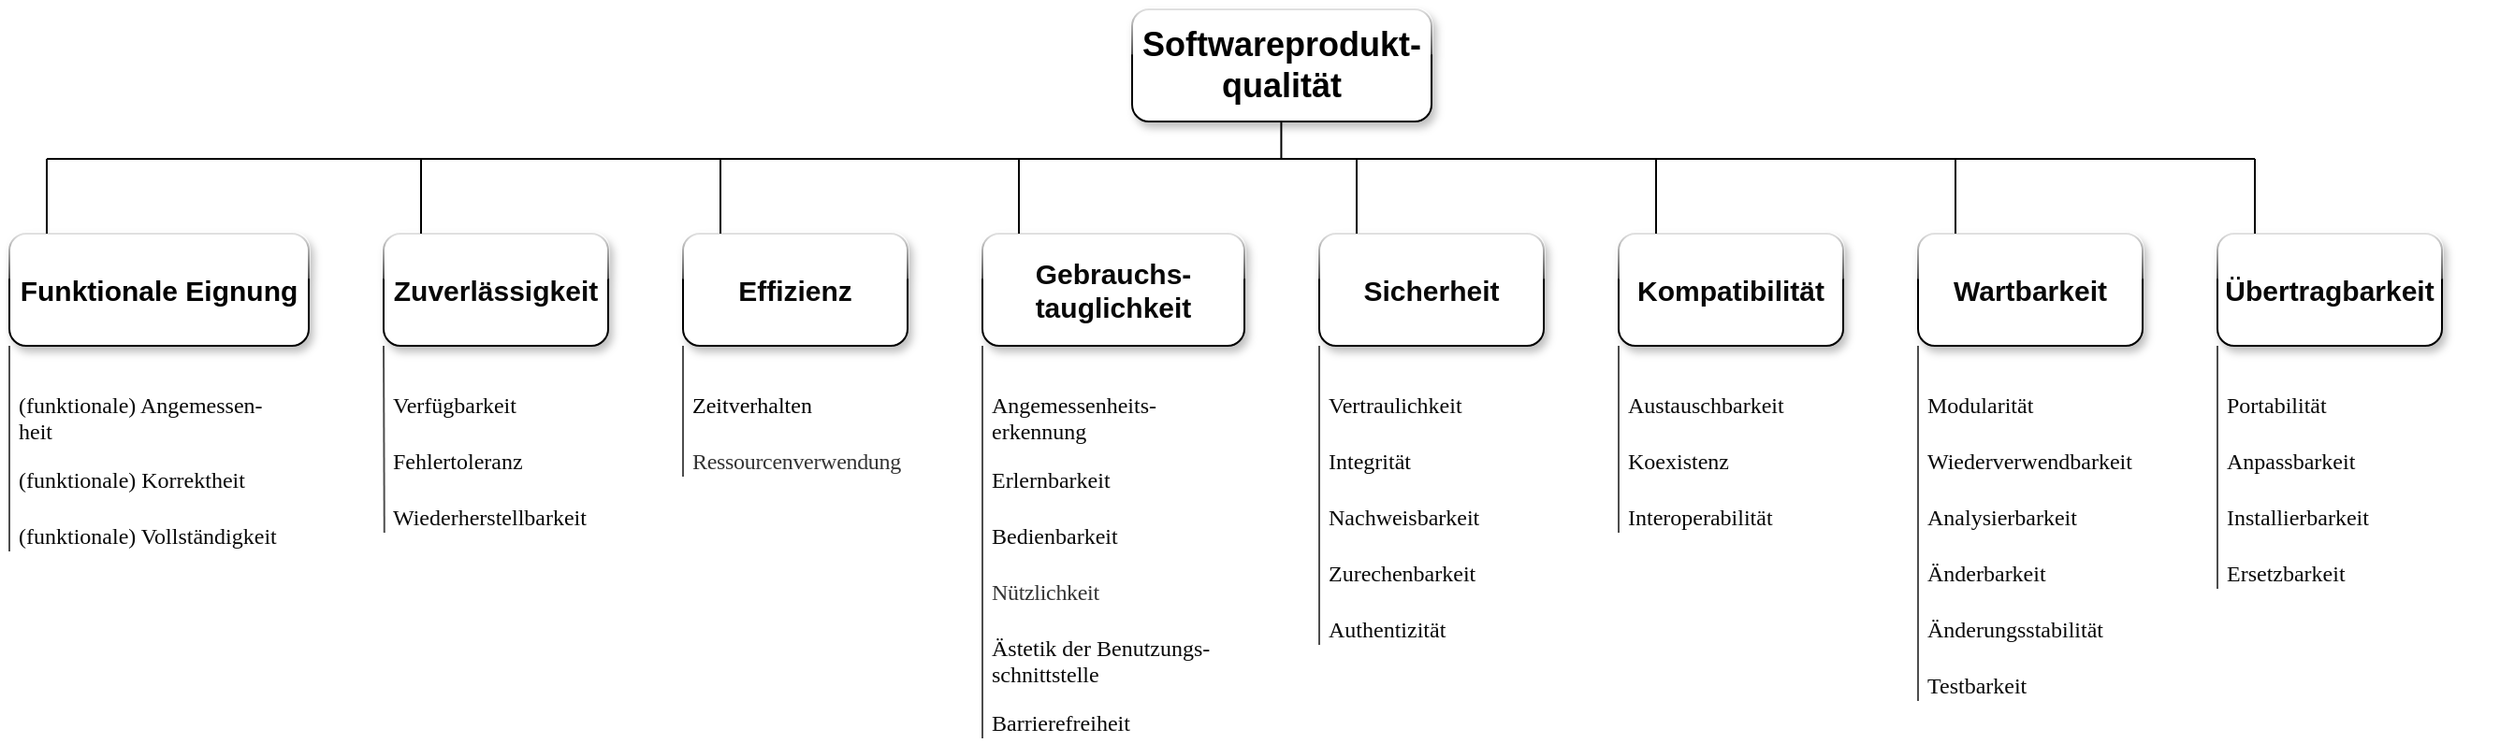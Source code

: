 <mxfile version="14.2.7" type="embed"><diagram id="cBfWvRu1_HgAKSxvbP_i" name="Page-1"><mxGraphModel dx="1726" dy="737" grid="1" gridSize="10" guides="1" tooltips="1" connect="1" arrows="1" fold="1" page="1" pageScale="1" pageWidth="1169" pageHeight="827" math="0" shadow="0"><root><mxCell id="0"/><mxCell id="1" parent="0"/><mxCell id="2" value="&lt;font style=&quot;font-size: 18px;&quot;&gt;&lt;b style=&quot;font-size: 18px;&quot;&gt;Softwareprodukt-qualität&lt;/b&gt;&lt;/font&gt;" style="rounded=1;whiteSpace=wrap;html=1;fontFamily=Helvetica;fontSize=18;glass=1;shadow=1;" parent="1" vertex="1"><mxGeometry x="640" y="40" width="160" height="60" as="geometry"/></mxCell><mxCell id="3" value="Funktionale Eignung" style="rounded=1;whiteSpace=wrap;html=1;fontFamily=Helvetica;fontSize=15;fontStyle=1;align=center;glass=1;shadow=1;" parent="1" vertex="1"><mxGeometry x="40" y="160" width="160" height="60" as="geometry"/></mxCell><mxCell id="4" value="&lt;div style=&quot;background-color: rgb(255 , 255 , 255) ; color: rgb(8 , 8 , 8) ; font-size: 12px&quot;&gt;(funktionale) Angemessen-&lt;/div&gt;&lt;div style=&quot;background-color: rgb(255 , 255 , 255) ; color: rgb(8 , 8 , 8) ; font-size: 12px&quot;&gt;heit&lt;/div&gt;" style="text;html=1;strokeColor=none;align=left;verticalAlign=top;whiteSpace=wrap;rounded=0;fontFamily=Verdana;fontSize=12;fontStyle=0;horizontal=1;spacing=0;spacingLeft=5;" parent="1" vertex="1"><mxGeometry x="40" y="240" width="170" height="40" as="geometry"/></mxCell><mxCell id="5" value="&lt;div style=&quot;background-color: rgb(255, 255, 255); color: rgb(8, 8, 8); font-size: 12px;&quot;&gt;(funktionale) Korrektheit&lt;/div&gt;" style="text;html=1;align=left;verticalAlign=top;resizable=0;points=[];autosize=1;fontFamily=Verdana;fontSize=12;fontStyle=0;horizontal=1;spacing=0;spacingLeft=5;" parent="1" vertex="1"><mxGeometry x="40" y="280" width="170" height="20" as="geometry"/></mxCell><mxCell id="6" value="&lt;div style=&quot;background-color: rgb(255, 255, 255); color: rgb(8, 8, 8); font-size: 12px;&quot;&gt;(funktionale) Vollständigkeit&lt;/div&gt;" style="text;html=1;align=left;verticalAlign=top;resizable=0;points=[];autosize=1;fontFamily=Verdana;fontSize=12;fontStyle=0;horizontal=1;spacing=0;spacingLeft=5;" parent="1" vertex="1"><mxGeometry x="40" y="310" width="190" height="20" as="geometry"/></mxCell><mxCell id="7" value="&lt;div style=&quot;background-color: rgb(255, 255, 255); color: rgb(8, 8, 8); font-size: 15px;&quot;&gt;&lt;font style=&quot;font-size: 15px;&quot;&gt;Zuverlässigkeit&lt;/font&gt;&lt;/div&gt;" style="rounded=1;whiteSpace=wrap;html=1;align=center;fontFamily=Helvetica;fontSize=15;fontStyle=1;glass=1;shadow=1;" parent="1" vertex="1"><mxGeometry x="240" y="160" width="120" height="60" as="geometry"/></mxCell><mxCell id="8" value="&lt;div style=&quot;background-color: rgb(255, 255, 255); color: rgb(8, 8, 8); font-size: 12px;&quot;&gt;Verfügbarkeit&lt;/div&gt;" style="text;html=1;align=left;verticalAlign=top;resizable=0;points=[];autosize=1;fontFamily=Verdana;fontSize=12;fontStyle=0;horizontal=1;spacing=0;spacingLeft=5;" parent="1" vertex="1"><mxGeometry x="240" y="240" width="100" height="20" as="geometry"/></mxCell><mxCell id="9" value="&lt;div style=&quot;background-color: rgb(255, 255, 255); color: rgb(8, 8, 8); font-size: 12px;&quot;&gt;Fehlertoleranz&lt;/div&gt;" style="text;html=1;align=left;verticalAlign=top;resizable=0;points=[];autosize=1;fontFamily=Verdana;fontSize=12;fontStyle=0;horizontal=1;spacing=0;spacingLeft=5;" parent="1" vertex="1"><mxGeometry x="240" y="270" width="110" height="20" as="geometry"/></mxCell><mxCell id="10" value="&lt;div style=&quot;background-color: rgb(255, 255, 255); color: rgb(8, 8, 8); font-size: 12px;&quot;&gt;Wiederherstellbarkeit&lt;/div&gt;" style="text;html=1;align=left;verticalAlign=top;resizable=0;points=[];autosize=1;fontFamily=Verdana;fontSize=12;fontStyle=0;horizontal=1;spacing=0;spacingLeft=5;" parent="1" vertex="1"><mxGeometry x="240" y="300" width="150" height="20" as="geometry"/></mxCell><mxCell id="11" value="&lt;p style=&quot;background-color: rgb(255, 255, 255); color: rgb(8, 8, 8); font-size: 15px;&quot;&gt;Effizienz&lt;/p&gt;" style="whiteSpace=wrap;html=1;fontFamily=Helvetica;align=center;fontSize=15;fontStyle=1;rounded=1;glass=1;shadow=1;" parent="1" vertex="1"><mxGeometry x="400" y="160" width="120" height="60" as="geometry"/></mxCell><mxCell id="12" value="Zeitverhalten" style="text;align=left;verticalAlign=top;resizable=0;points=[];autosize=1;fontFamily=Verdana;fontSize=12;html=1;fontStyle=0;horizontal=1;spacing=0;spacingLeft=5;" parent="1" vertex="1"><mxGeometry x="400" y="240" width="100" height="20" as="geometry"/></mxCell><mxCell id="13" value="&lt;span style=&quot;box-sizing: border-box; line-height: inherit; color: rgba(0, 0, 0, 0.8); letter-spacing: -0.16px; background-color: rgb(255, 255, 255); font-size: 12px;&quot;&gt;&lt;font style=&quot;font-size: 12px;&quot;&gt;Ressourcenverwendung&lt;/font&gt;&lt;/span&gt;" style="text;html=1;align=left;verticalAlign=top;resizable=0;points=[];autosize=1;fontFamily=Verdana;fontSize=12;fontStyle=0;horizontal=1;spacing=0;spacingLeft=5;" parent="1" vertex="1"><mxGeometry x="400" y="270" width="160" height="20" as="geometry"/></mxCell><mxCell id="14" value="&lt;div style=&quot;background-color: rgb(255, 255, 255); color: rgb(8, 8, 8); font-size: 15px;&quot;&gt;Gebrauchs-tauglichkeit&lt;/div&gt;" style="rounded=1;whiteSpace=wrap;html=1;fontFamily=Helvetica;align=center;fontSize=15;fontStyle=1;glass=1;shadow=1;" parent="1" vertex="1"><mxGeometry x="560" y="160" width="140" height="60" as="geometry"/></mxCell><mxCell id="15" value="&lt;div style=&quot;background-color: rgb(255 , 255 , 255) ; color: rgb(8 , 8 , 8)&quot;&gt;Angemessenheits-&lt;br&gt;erkennung&lt;/div&gt;" style="text;whiteSpace=wrap;html=1;fontFamily=Verdana;verticalAlign=top;fontStyle=0;horizontal=1;spacing=0;spacingLeft=5;" parent="1" vertex="1"><mxGeometry x="560" y="240" width="180" height="40" as="geometry"/></mxCell><mxCell id="16" value="&lt;div style=&quot;background-color: rgb(255, 255, 255); color: rgb(8, 8, 8); font-size: 12px;&quot;&gt;Erlernbarkeit&lt;/div&gt;" style="text;whiteSpace=wrap;html=1;fontFamily=Verdana;align=left;fontSize=12;verticalAlign=top;fontStyle=0;horizontal=1;spacing=0;spacingLeft=5;" parent="1" vertex="1"><mxGeometry x="560" y="280" width="90" height="20" as="geometry"/></mxCell><mxCell id="17" value="&lt;div style=&quot;background-color: rgb(255, 255, 255); color: rgb(8, 8, 8); font-size: 12px;&quot;&gt;Bedienbarkeit&lt;/div&gt;" style="text;whiteSpace=wrap;html=1;fontFamily=Verdana;align=left;fontSize=12;verticalAlign=top;fontStyle=0;horizontal=1;spacing=0;spacingLeft=5;" parent="1" vertex="1"><mxGeometry x="560" y="310" width="90" height="20" as="geometry"/></mxCell><mxCell id="18" value="&lt;meta charset=&quot;utf-8&quot; style=&quot;font-size: 12px;&quot;&gt;&lt;span style=&quot;color: rgba(0, 0, 0, 0.8); font-size: 12px; font-style: normal; letter-spacing: -0.16px; text-indent: 0px; text-transform: none; word-spacing: 0px; background-color: rgb(255, 255, 255); display: inline; float: none;&quot;&gt;Nützlichkeit&lt;/span&gt;" style="text;whiteSpace=wrap;html=1;fontFamily=Verdana;align=left;fontSize=12;verticalAlign=top;fontStyle=0;horizontal=1;spacing=0;spacingLeft=5;" parent="1" vertex="1"><mxGeometry x="560" y="340" width="80" height="20" as="geometry"/></mxCell><mxCell id="19" value="&lt;div style=&quot;background-color: rgb(255 , 255 , 255) ; color: rgb(8 , 8 , 8) ; font-size: 12px&quot;&gt;Ästetik der Benutzungs-&lt;/div&gt;&lt;div style=&quot;background-color: rgb(255 , 255 , 255) ; color: rgb(8 , 8 , 8) ; font-size: 12px&quot;&gt;schnittstelle&lt;/div&gt;" style="text;whiteSpace=wrap;html=1;fontFamily=Verdana;align=left;fontSize=12;verticalAlign=top;fontStyle=0;horizontal=1;spacing=0;spacingLeft=5;" parent="1" vertex="1"><mxGeometry x="560" y="370" width="150" height="40" as="geometry"/></mxCell><mxCell id="20" value="&lt;div style=&quot;background-color: rgb(255, 255, 255); color: rgb(8, 8, 8); font-size: 12px;&quot;&gt;Barrierefreiheit&lt;/div&gt;" style="text;whiteSpace=wrap;html=1;fontFamily=Verdana;align=left;fontSize=12;verticalAlign=top;fontStyle=0;horizontal=1;spacing=0;spacingLeft=5;" parent="1" vertex="1"><mxGeometry x="560" y="410" width="100" height="20" as="geometry"/></mxCell><mxCell id="21" value="&lt;div style=&quot;background-color: rgb(255, 255, 255); color: rgb(8, 8, 8); font-size: 15px;&quot;&gt;Sicherheit&lt;/div&gt;" style="rounded=1;whiteSpace=wrap;html=1;fontFamily=Helvetica;align=center;fontSize=15;fontStyle=1;glass=1;shadow=1;" parent="1" vertex="1"><mxGeometry x="740" y="160" width="120" height="60" as="geometry"/></mxCell><mxCell id="22" value="&lt;div style=&quot;background-color: rgb(255, 255, 255); color: rgb(8, 8, 8); font-size: 12px;&quot;&gt;Vertraulichkeit&lt;/div&gt;" style="text;html=1;align=left;verticalAlign=top;resizable=0;points=[];autosize=1;fontFamily=Verdana;fontSize=12;fontStyle=0;horizontal=1;spacing=0;spacingLeft=5;" parent="1" vertex="1"><mxGeometry x="740" y="240" width="110" height="20" as="geometry"/></mxCell><mxCell id="23" value="&lt;div style=&quot;background-color: rgb(255, 255, 255); color: rgb(8, 8, 8); font-size: 12px;&quot;&gt;Integrität&lt;/div&gt;" style="text;whiteSpace=wrap;html=1;fontFamily=Verdana;align=left;fontSize=12;verticalAlign=top;fontStyle=0;horizontal=1;spacing=0;spacingLeft=5;" parent="1" vertex="1"><mxGeometry x="740" y="270" width="100" height="20" as="geometry"/></mxCell><mxCell id="24" value="&lt;div style=&quot;background-color: rgb(255, 255, 255); color: rgb(8, 8, 8); font-size: 12px;&quot;&gt;Nachweisbarkeit&lt;/div&gt;" style="text;whiteSpace=wrap;html=1;fontFamily=Verdana;align=left;fontSize=12;verticalAlign=top;fontStyle=0;horizontal=1;spacing=0;spacingLeft=5;" parent="1" vertex="1"><mxGeometry x="740" y="300" width="130" height="20" as="geometry"/></mxCell><mxCell id="25" value="&lt;div style=&quot;background-color: rgb(255, 255, 255); color: rgb(8, 8, 8); font-size: 12px;&quot;&gt;Zurechenbarkeit&lt;/div&gt;" style="text;whiteSpace=wrap;html=1;fontFamily=Verdana;align=left;fontSize=12;verticalAlign=top;fontStyle=0;horizontal=1;spacing=0;spacingLeft=5;" parent="1" vertex="1"><mxGeometry x="740" y="330" width="130" height="20" as="geometry"/></mxCell><mxCell id="26" value="&lt;div style=&quot;background-color: rgb(255, 255, 255); color: rgb(8, 8, 8); font-size: 12px;&quot;&gt;Authentizität&lt;/div&gt;" style="text;whiteSpace=wrap;html=1;fontFamily=Verdana;align=left;fontSize=12;verticalAlign=top;fontStyle=0;horizontal=1;spacing=0;spacingLeft=5;" parent="1" vertex="1"><mxGeometry x="740" y="360" width="120" height="20" as="geometry"/></mxCell><mxCell id="27" value="&lt;div style=&quot;background-color: rgb(255, 255, 255); color: rgb(8, 8, 8); font-size: 15px;&quot;&gt;Kompatibilität&lt;/div&gt;" style="rounded=1;whiteSpace=wrap;html=1;fontFamily=Helvetica;align=center;fontSize=15;fontStyle=1;glass=1;shadow=1;" parent="1" vertex="1"><mxGeometry x="900" y="160" width="120" height="60" as="geometry"/></mxCell><mxCell id="28" value="&lt;div style=&quot;background-color: rgb(255, 255, 255); color: rgb(8, 8, 8); font-size: 12px;&quot;&gt;Austauschbarkeit&lt;/div&gt;" style="text;whiteSpace=wrap;html=1;fontFamily=Verdana;align=left;fontSize=12;verticalAlign=top;fontStyle=0;horizontal=1;spacing=0;spacingLeft=5;" parent="1" vertex="1"><mxGeometry x="900" y="240" width="140" height="20" as="geometry"/></mxCell><mxCell id="29" value="&lt;div style=&quot;background-color: rgb(255, 255, 255); color: rgb(8, 8, 8); font-size: 12px;&quot;&gt;Koexistenz&lt;/div&gt;" style="text;whiteSpace=wrap;html=1;fontFamily=Verdana;align=left;fontSize=12;verticalAlign=top;fontStyle=0;horizontal=1;spacing=0;spacingLeft=5;" parent="1" vertex="1"><mxGeometry x="900" y="270" width="100" height="20" as="geometry"/></mxCell><mxCell id="30" value="&lt;div style=&quot;background-color: rgb(255, 255, 255); color: rgb(8, 8, 8); font-size: 12px;&quot;&gt;Interoperabilität&lt;/div&gt;" style="text;whiteSpace=wrap;html=1;fontFamily=Verdana;align=left;fontSize=12;verticalAlign=top;fontStyle=0;horizontal=1;spacing=0;spacingLeft=5;" parent="1" vertex="1"><mxGeometry x="900" y="300" width="150" height="20" as="geometry"/></mxCell><mxCell id="31" value="&lt;div style=&quot;background-color: rgb(255, 255, 255); color: rgb(8, 8, 8); font-size: 15px;&quot;&gt;Wartbarkeit&lt;/div&gt;" style="rounded=1;whiteSpace=wrap;html=1;fontFamily=Helvetica;align=center;fontSize=15;fontStyle=1;glass=1;shadow=1;" parent="1" vertex="1"><mxGeometry x="1060" y="160" width="120" height="60" as="geometry"/></mxCell><mxCell id="32" value="&lt;div style=&quot;background-color: rgb(255, 255, 255); color: rgb(8, 8, 8); font-size: 12px;&quot;&gt;Modularität&lt;/div&gt;" style="text;whiteSpace=wrap;html=1;fontFamily=Verdana;align=left;fontSize=12;verticalAlign=top;fontStyle=0;horizontal=1;spacing=0;spacingLeft=5;" parent="1" vertex="1"><mxGeometry x="1060" y="240" width="100" height="20" as="geometry"/></mxCell><mxCell id="33" value="&lt;div style=&quot;background-color: rgb(255, 255, 255); color: rgb(8, 8, 8); font-size: 12px;&quot;&gt;Wiederverwendbarkeit&lt;/div&gt;" style="text;whiteSpace=wrap;html=1;fontFamily=Verdana;align=left;fontSize=12;verticalAlign=top;fontStyle=0;horizontal=1;spacing=0;spacingLeft=5;" parent="1" vertex="1"><mxGeometry x="1060" y="270" width="170" height="20" as="geometry"/></mxCell><mxCell id="34" value="&lt;div style=&quot;background-color: rgb(255, 255, 255); color: rgb(8, 8, 8); font-size: 12px;&quot;&gt;Analysierbarkeit&lt;/div&gt;" style="text;whiteSpace=wrap;html=1;fontFamily=Verdana;align=left;fontSize=12;verticalAlign=top;fontStyle=0;horizontal=1;spacing=0;spacingLeft=5;" parent="1" vertex="1"><mxGeometry x="1060" y="300" width="140" height="20" as="geometry"/></mxCell><mxCell id="35" value="&lt;div style=&quot;background-color: rgb(255, 255, 255); color: rgb(8, 8, 8); font-size: 12px;&quot;&gt;Änderbarkeit&lt;/div&gt;" style="text;whiteSpace=wrap;html=1;fontFamily=Verdana;align=left;fontSize=12;verticalAlign=top;fontStyle=0;horizontal=1;spacing=0;spacingLeft=5;" parent="1" vertex="1"><mxGeometry x="1060" y="330" width="110" height="20" as="geometry"/></mxCell><mxCell id="36" value="&lt;div style=&quot;background-color: rgb(255, 255, 255); color: rgb(8, 8, 8); font-size: 12px;&quot;&gt;Änderungsstabilität&lt;/div&gt;" style="text;html=1;align=left;verticalAlign=top;resizable=0;points=[];autosize=1;fontFamily=Verdana;fontSize=12;fontStyle=0;horizontal=1;spacing=0;spacingLeft=5;" parent="1" vertex="1"><mxGeometry x="1060" y="360" width="140" height="20" as="geometry"/></mxCell><mxCell id="37" value="&lt;div style=&quot;background-color: rgb(255, 255, 255); color: rgb(8, 8, 8); font-size: 12px;&quot;&gt;Testbarkeit&lt;/div&gt;" style="text;whiteSpace=wrap;html=1;fontFamily=Verdana;align=left;fontSize=12;verticalAlign=top;fontStyle=0;horizontal=1;spacing=0;spacingLeft=5;" parent="1" vertex="1"><mxGeometry x="1060" y="390" width="100" height="20" as="geometry"/></mxCell><mxCell id="38" value="&lt;div style=&quot;background-color: rgb(255, 255, 255); color: rgb(8, 8, 8); font-size: 15px;&quot;&gt;Übertragbarkeit&lt;/div&gt;" style="rounded=1;whiteSpace=wrap;html=1;fontFamily=Helvetica;align=center;fontSize=15;fontStyle=1;glass=1;shadow=1;" parent="1" vertex="1"><mxGeometry x="1220" y="160" width="120" height="60" as="geometry"/></mxCell><mxCell id="39" value="&lt;div style=&quot;background-color: rgb(255, 255, 255); color: rgb(8, 8, 8); font-size: 12px;&quot;&gt;Portabilität&lt;/div&gt;" style="text;html=1;align=left;verticalAlign=top;resizable=0;points=[];autosize=1;fontFamily=Verdana;fontSize=12;fontStyle=0;horizontal=1;spacing=0;spacingLeft=5;" parent="1" vertex="1"><mxGeometry x="1220" y="240" width="90" height="20" as="geometry"/></mxCell><mxCell id="40" value="&lt;div style=&quot;background-color: rgb(255, 255, 255); color: rgb(8, 8, 8); font-size: 12px;&quot;&gt;Anpassbarkeit&lt;/div&gt;" style="text;whiteSpace=wrap;html=1;fontFamily=Verdana;align=left;fontSize=12;verticalAlign=top;fontStyle=0;horizontal=1;spacing=0;spacingLeft=5;" parent="1" vertex="1"><mxGeometry x="1220" y="270" width="120" height="20" as="geometry"/></mxCell><mxCell id="41" value="&lt;div style=&quot;background-color: rgb(255, 255, 255); color: rgb(8, 8, 8); font-size: 12px;&quot;&gt;Installierbarkeit&lt;/div&gt;" style="text;whiteSpace=wrap;html=1;fontFamily=Verdana;align=left;fontSize=12;verticalAlign=top;fontStyle=0;horizontal=1;spacing=0;spacingLeft=5;" parent="1" vertex="1"><mxGeometry x="1220" y="300" width="150" height="20" as="geometry"/></mxCell><mxCell id="42" value="&lt;div style=&quot;background-color: rgb(255, 255, 255); color: rgb(8, 8, 8); font-size: 12px;&quot;&gt;Ersetzbarkeit&lt;/div&gt;" style="text;whiteSpace=wrap;html=1;fontFamily=Verdana;align=left;fontSize=12;verticalAlign=top;fontStyle=0;horizontal=1;spacing=0;spacingLeft=5;" parent="1" vertex="1"><mxGeometry x="1220" y="330" width="120" height="20" as="geometry"/></mxCell><mxCell id="44" value="" style="endArrow=none;html=1;fontFamily=Verdana;" parent="1" edge="1"><mxGeometry width="50" height="50" relative="1" as="geometry"><mxPoint x="60" y="120" as="sourcePoint"/><mxPoint x="1240" y="120" as="targetPoint"/></mxGeometry></mxCell><mxCell id="45" value="" style="endArrow=none;html=1;fontFamily=Verdana;" parent="1" edge="1"><mxGeometry width="50" height="50" relative="1" as="geometry"><mxPoint x="60" y="160" as="sourcePoint"/><mxPoint x="60" y="120" as="targetPoint"/></mxGeometry></mxCell><mxCell id="46" value="" style="endArrow=none;html=1;fontFamily=Verdana;" parent="1" edge="1"><mxGeometry width="50" height="50" relative="1" as="geometry"><mxPoint x="260" y="160" as="sourcePoint"/><mxPoint x="260" y="120" as="targetPoint"/></mxGeometry></mxCell><mxCell id="48" value="" style="endArrow=none;html=1;fontFamily=Verdana;" parent="1" edge="1"><mxGeometry width="50" height="50" relative="1" as="geometry"><mxPoint x="420" y="160" as="sourcePoint"/><mxPoint x="420" y="120" as="targetPoint"/></mxGeometry></mxCell><mxCell id="49" value="" style="endArrow=none;html=1;fontFamily=Verdana;fontStyle=1" parent="1" edge="1"><mxGeometry width="50" height="50" relative="1" as="geometry"><mxPoint x="579.5" y="160" as="sourcePoint"/><mxPoint x="579.5" y="120" as="targetPoint"/></mxGeometry></mxCell><mxCell id="50" value="" style="endArrow=none;html=1;fontFamily=Verdana;fontStyle=1" parent="1" edge="1"><mxGeometry width="50" height="50" relative="1" as="geometry"><mxPoint x="760" y="160" as="sourcePoint"/><mxPoint x="760" y="120" as="targetPoint"/></mxGeometry></mxCell><mxCell id="51" value="" style="endArrow=none;html=1;fontFamily=Verdana;fontStyle=1" parent="1" edge="1"><mxGeometry width="50" height="50" relative="1" as="geometry"><mxPoint x="920" y="160" as="sourcePoint"/><mxPoint x="920" y="120" as="targetPoint"/></mxGeometry></mxCell><mxCell id="52" value="" style="endArrow=none;html=1;fontFamily=Verdana;fontStyle=1" parent="1" edge="1"><mxGeometry width="50" height="50" relative="1" as="geometry"><mxPoint x="1080" y="160" as="sourcePoint"/><mxPoint x="1080" y="120" as="targetPoint"/></mxGeometry></mxCell><mxCell id="53" value="" style="endArrow=none;html=1;fontFamily=Verdana;fontStyle=1" parent="1" edge="1"><mxGeometry width="50" height="50" relative="1" as="geometry"><mxPoint x="1240" y="160" as="sourcePoint"/><mxPoint x="1240" y="120" as="targetPoint"/></mxGeometry></mxCell><mxCell id="54" value="" style="endArrow=none;html=1;fontFamily=Verdana;fontStyle=1" parent="1" edge="1"><mxGeometry width="50" height="50" relative="1" as="geometry"><mxPoint x="719.71" y="120" as="sourcePoint"/><mxPoint x="719.71" y="100" as="targetPoint"/></mxGeometry></mxCell><mxCell id="57" value="" style="endArrow=none;html=1;fontFamily=Verdana;entryX=0;entryY=1;entryDx=0;entryDy=0;strokeColor=#4D4D4D;" parent="1" target="3" edge="1"><mxGeometry width="50" height="50" relative="1" as="geometry"><mxPoint x="40" y="330" as="sourcePoint"/><mxPoint x="40" y="270" as="targetPoint"/></mxGeometry></mxCell><mxCell id="58" value="" style="endArrow=none;html=1;fontFamily=Verdana;entryX=0;entryY=1;entryDx=0;entryDy=0;strokeColor=#4D4D4D;" parent="1" edge="1"><mxGeometry width="50" height="50" relative="1" as="geometry"><mxPoint x="240.4" y="320" as="sourcePoint"/><mxPoint x="240" y="220" as="targetPoint"/></mxGeometry></mxCell><mxCell id="59" value="" style="endArrow=none;html=1;fontFamily=Verdana;strokeColor=#4D4D4D;" parent="1" edge="1"><mxGeometry width="50" height="50" relative="1" as="geometry"><mxPoint x="400.0" y="290" as="sourcePoint"/><mxPoint x="400" y="220" as="targetPoint"/></mxGeometry></mxCell><mxCell id="60" value="" style="endArrow=none;html=1;fontFamily=Verdana;entryX=0;entryY=1;entryDx=0;entryDy=0;strokeColor=#4D4D4D;exitX=0;exitY=1;exitDx=0;exitDy=0;" parent="1" source="20" target="14" edge="1"><mxGeometry width="50" height="50" relative="1" as="geometry"><mxPoint x="560" y="405" as="sourcePoint"/><mxPoint x="560" y="335" as="targetPoint"/></mxGeometry></mxCell><mxCell id="61" value="" style="endArrow=none;html=1;fontFamily=Verdana;entryX=0;entryY=1;entryDx=0;entryDy=0;strokeColor=#4D4D4D;" parent="1" target="21" edge="1"><mxGeometry width="50" height="50" relative="1" as="geometry"><mxPoint x="740" y="380" as="sourcePoint"/><mxPoint x="740" y="310" as="targetPoint"/></mxGeometry></mxCell><mxCell id="62" value="" style="endArrow=none;html=1;fontFamily=Verdana;entryX=0;entryY=1;entryDx=0;entryDy=0;strokeColor=#4D4D4D;" parent="1" target="27" edge="1"><mxGeometry width="50" height="50" relative="1" as="geometry"><mxPoint x="900" y="320" as="sourcePoint"/><mxPoint x="900" y="250" as="targetPoint"/></mxGeometry></mxCell><mxCell id="63" value="" style="endArrow=none;html=1;fontFamily=Verdana;entryX=0;entryY=1;entryDx=0;entryDy=0;strokeColor=#4D4D4D;" parent="1" target="31" edge="1"><mxGeometry width="50" height="50" relative="1" as="geometry"><mxPoint x="1060" y="410" as="sourcePoint"/><mxPoint x="1060" y="340" as="targetPoint"/></mxGeometry></mxCell><mxCell id="64" value="" style="endArrow=none;html=1;fontFamily=Verdana;entryX=0;entryY=1;entryDx=0;entryDy=0;strokeColor=#4D4D4D;" parent="1" target="38" edge="1"><mxGeometry width="50" height="50" relative="1" as="geometry"><mxPoint x="1220" y="350" as="sourcePoint"/><mxPoint x="1220" y="280" as="targetPoint"/></mxGeometry></mxCell></root></mxGraphModel></diagram></mxfile>